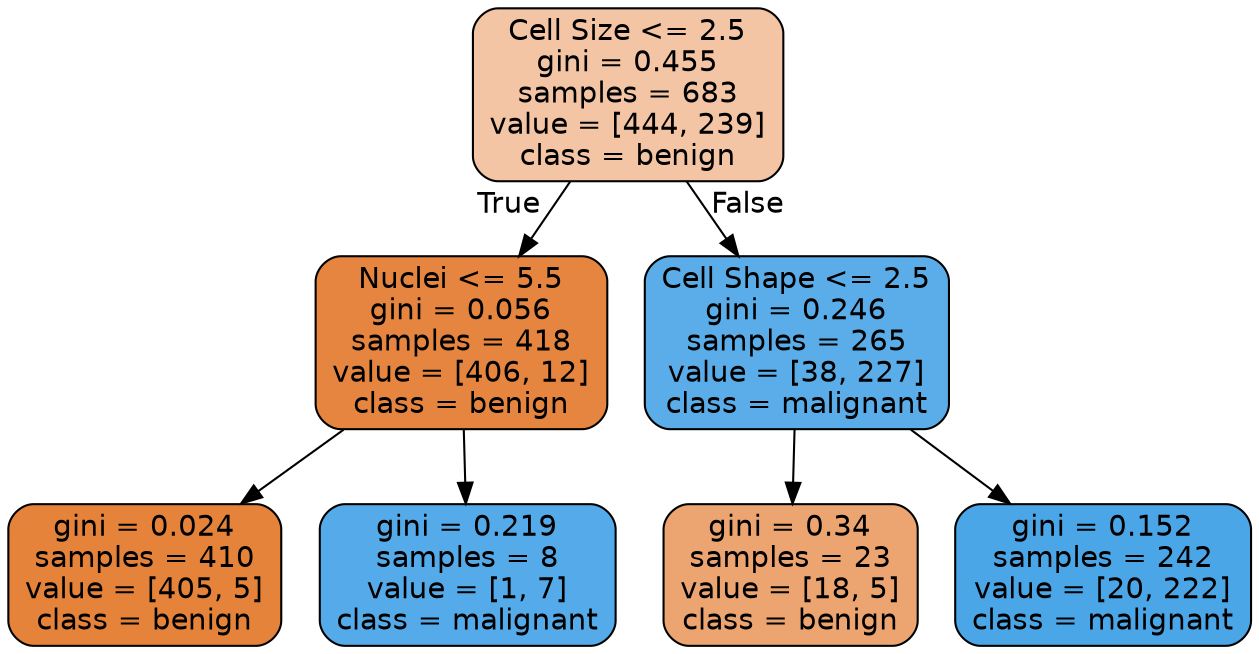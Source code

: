 digraph Tree {
node [shape=box, style="filled, rounded", color="black", fontname="helvetica"] ;
edge [fontname="helvetica"] ;
0 [label="Cell Size <= 2.5\ngini = 0.455\nsamples = 683\nvalue = [444, 239]\nclass = benign", fillcolor="#f3c5a4"] ;
1 [label="Nuclei <= 5.5\ngini = 0.056\nsamples = 418\nvalue = [406, 12]\nclass = benign", fillcolor="#e6853f"] ;
0 -> 1 [labeldistance=2.5, labelangle=45, headlabel="True"] ;
2 [label="gini = 0.024\nsamples = 410\nvalue = [405, 5]\nclass = benign", fillcolor="#e5833b"] ;
1 -> 2 ;
3 [label="gini = 0.219\nsamples = 8\nvalue = [1, 7]\nclass = malignant", fillcolor="#55abe9"] ;
1 -> 3 ;
4 [label="Cell Shape <= 2.5\ngini = 0.246\nsamples = 265\nvalue = [38, 227]\nclass = malignant", fillcolor="#5aade9"] ;
0 -> 4 [labeldistance=2.5, labelangle=-45, headlabel="False"] ;
5 [label="gini = 0.34\nsamples = 23\nvalue = [18, 5]\nclass = benign", fillcolor="#eca470"] ;
4 -> 5 ;
6 [label="gini = 0.152\nsamples = 242\nvalue = [20, 222]\nclass = malignant", fillcolor="#4ba6e7"] ;
4 -> 6 ;
}